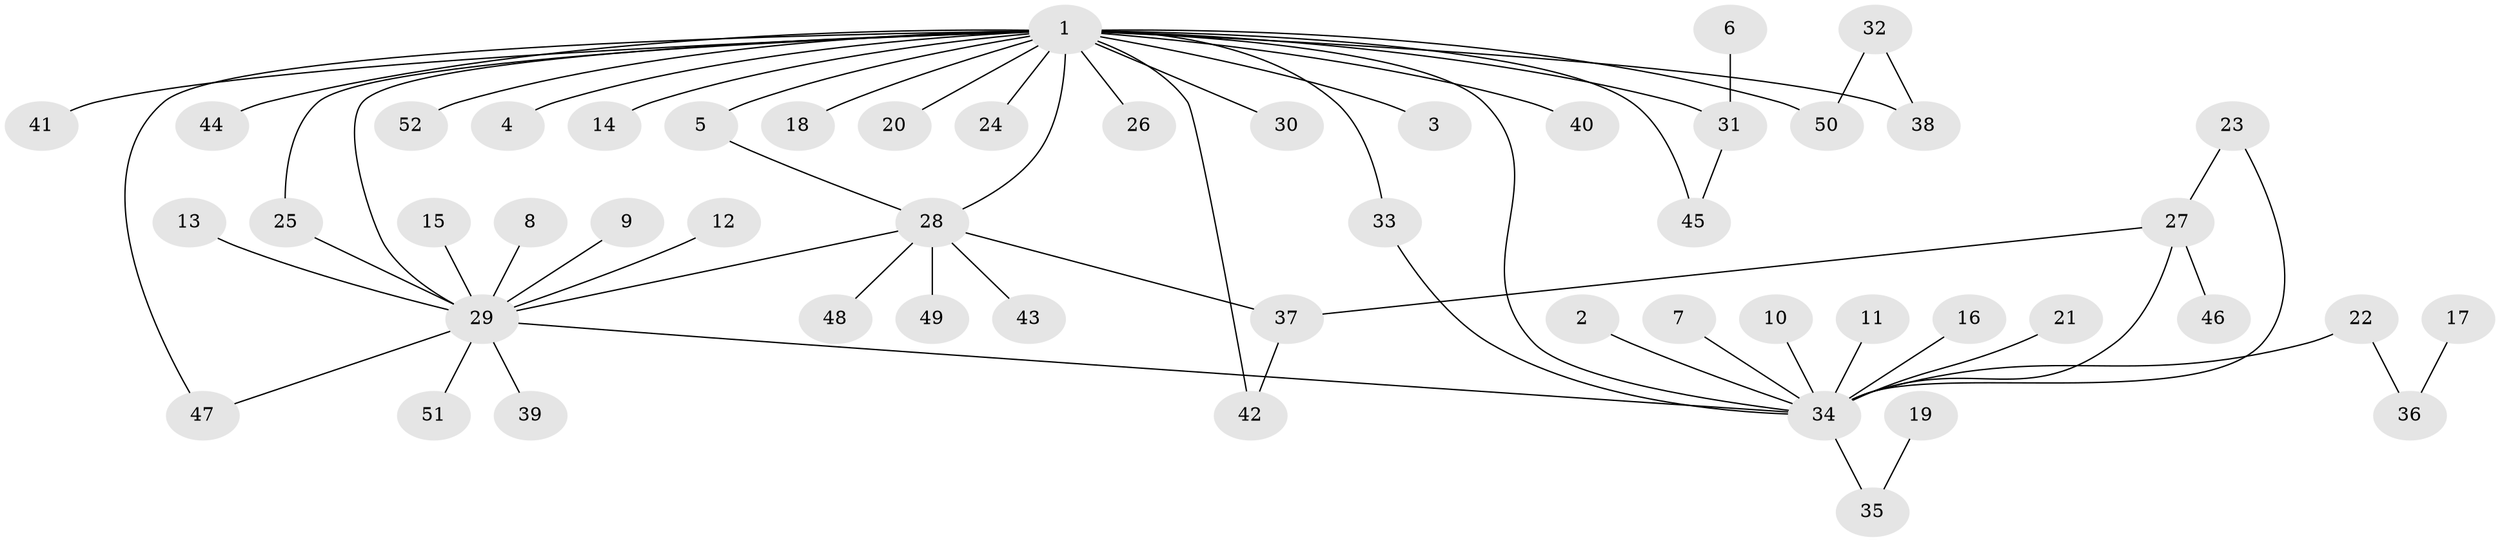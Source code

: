 // original degree distribution, {9: 0.009708737864077669, 21: 0.009708737864077669, 7: 0.019417475728155338, 16: 0.009708737864077669, 1: 0.5922330097087378, 3: 0.08737864077669903, 2: 0.18446601941747573, 6: 0.019417475728155338, 4: 0.05825242718446602, 10: 0.009708737864077669}
// Generated by graph-tools (version 1.1) at 2025/26/03/09/25 03:26:07]
// undirected, 52 vertices, 62 edges
graph export_dot {
graph [start="1"]
  node [color=gray90,style=filled];
  1;
  2;
  3;
  4;
  5;
  6;
  7;
  8;
  9;
  10;
  11;
  12;
  13;
  14;
  15;
  16;
  17;
  18;
  19;
  20;
  21;
  22;
  23;
  24;
  25;
  26;
  27;
  28;
  29;
  30;
  31;
  32;
  33;
  34;
  35;
  36;
  37;
  38;
  39;
  40;
  41;
  42;
  43;
  44;
  45;
  46;
  47;
  48;
  49;
  50;
  51;
  52;
  1 -- 3 [weight=1.0];
  1 -- 4 [weight=1.0];
  1 -- 5 [weight=1.0];
  1 -- 14 [weight=1.0];
  1 -- 18 [weight=1.0];
  1 -- 20 [weight=1.0];
  1 -- 24 [weight=1.0];
  1 -- 25 [weight=1.0];
  1 -- 26 [weight=1.0];
  1 -- 28 [weight=1.0];
  1 -- 29 [weight=1.0];
  1 -- 30 [weight=1.0];
  1 -- 31 [weight=1.0];
  1 -- 33 [weight=1.0];
  1 -- 34 [weight=1.0];
  1 -- 38 [weight=1.0];
  1 -- 40 [weight=1.0];
  1 -- 41 [weight=1.0];
  1 -- 42 [weight=1.0];
  1 -- 44 [weight=1.0];
  1 -- 45 [weight=1.0];
  1 -- 47 [weight=1.0];
  1 -- 50 [weight=2.0];
  1 -- 52 [weight=1.0];
  2 -- 34 [weight=1.0];
  5 -- 28 [weight=1.0];
  6 -- 31 [weight=1.0];
  7 -- 34 [weight=1.0];
  8 -- 29 [weight=1.0];
  9 -- 29 [weight=1.0];
  10 -- 34 [weight=1.0];
  11 -- 34 [weight=1.0];
  12 -- 29 [weight=1.0];
  13 -- 29 [weight=1.0];
  15 -- 29 [weight=1.0];
  16 -- 34 [weight=1.0];
  17 -- 36 [weight=1.0];
  19 -- 35 [weight=1.0];
  21 -- 34 [weight=1.0];
  22 -- 34 [weight=1.0];
  22 -- 36 [weight=1.0];
  23 -- 27 [weight=1.0];
  23 -- 34 [weight=1.0];
  25 -- 29 [weight=1.0];
  27 -- 34 [weight=1.0];
  27 -- 37 [weight=1.0];
  27 -- 46 [weight=1.0];
  28 -- 29 [weight=1.0];
  28 -- 37 [weight=1.0];
  28 -- 43 [weight=1.0];
  28 -- 48 [weight=1.0];
  28 -- 49 [weight=1.0];
  29 -- 34 [weight=1.0];
  29 -- 39 [weight=1.0];
  29 -- 47 [weight=1.0];
  29 -- 51 [weight=1.0];
  31 -- 45 [weight=1.0];
  32 -- 38 [weight=1.0];
  32 -- 50 [weight=1.0];
  33 -- 34 [weight=1.0];
  34 -- 35 [weight=1.0];
  37 -- 42 [weight=1.0];
}
